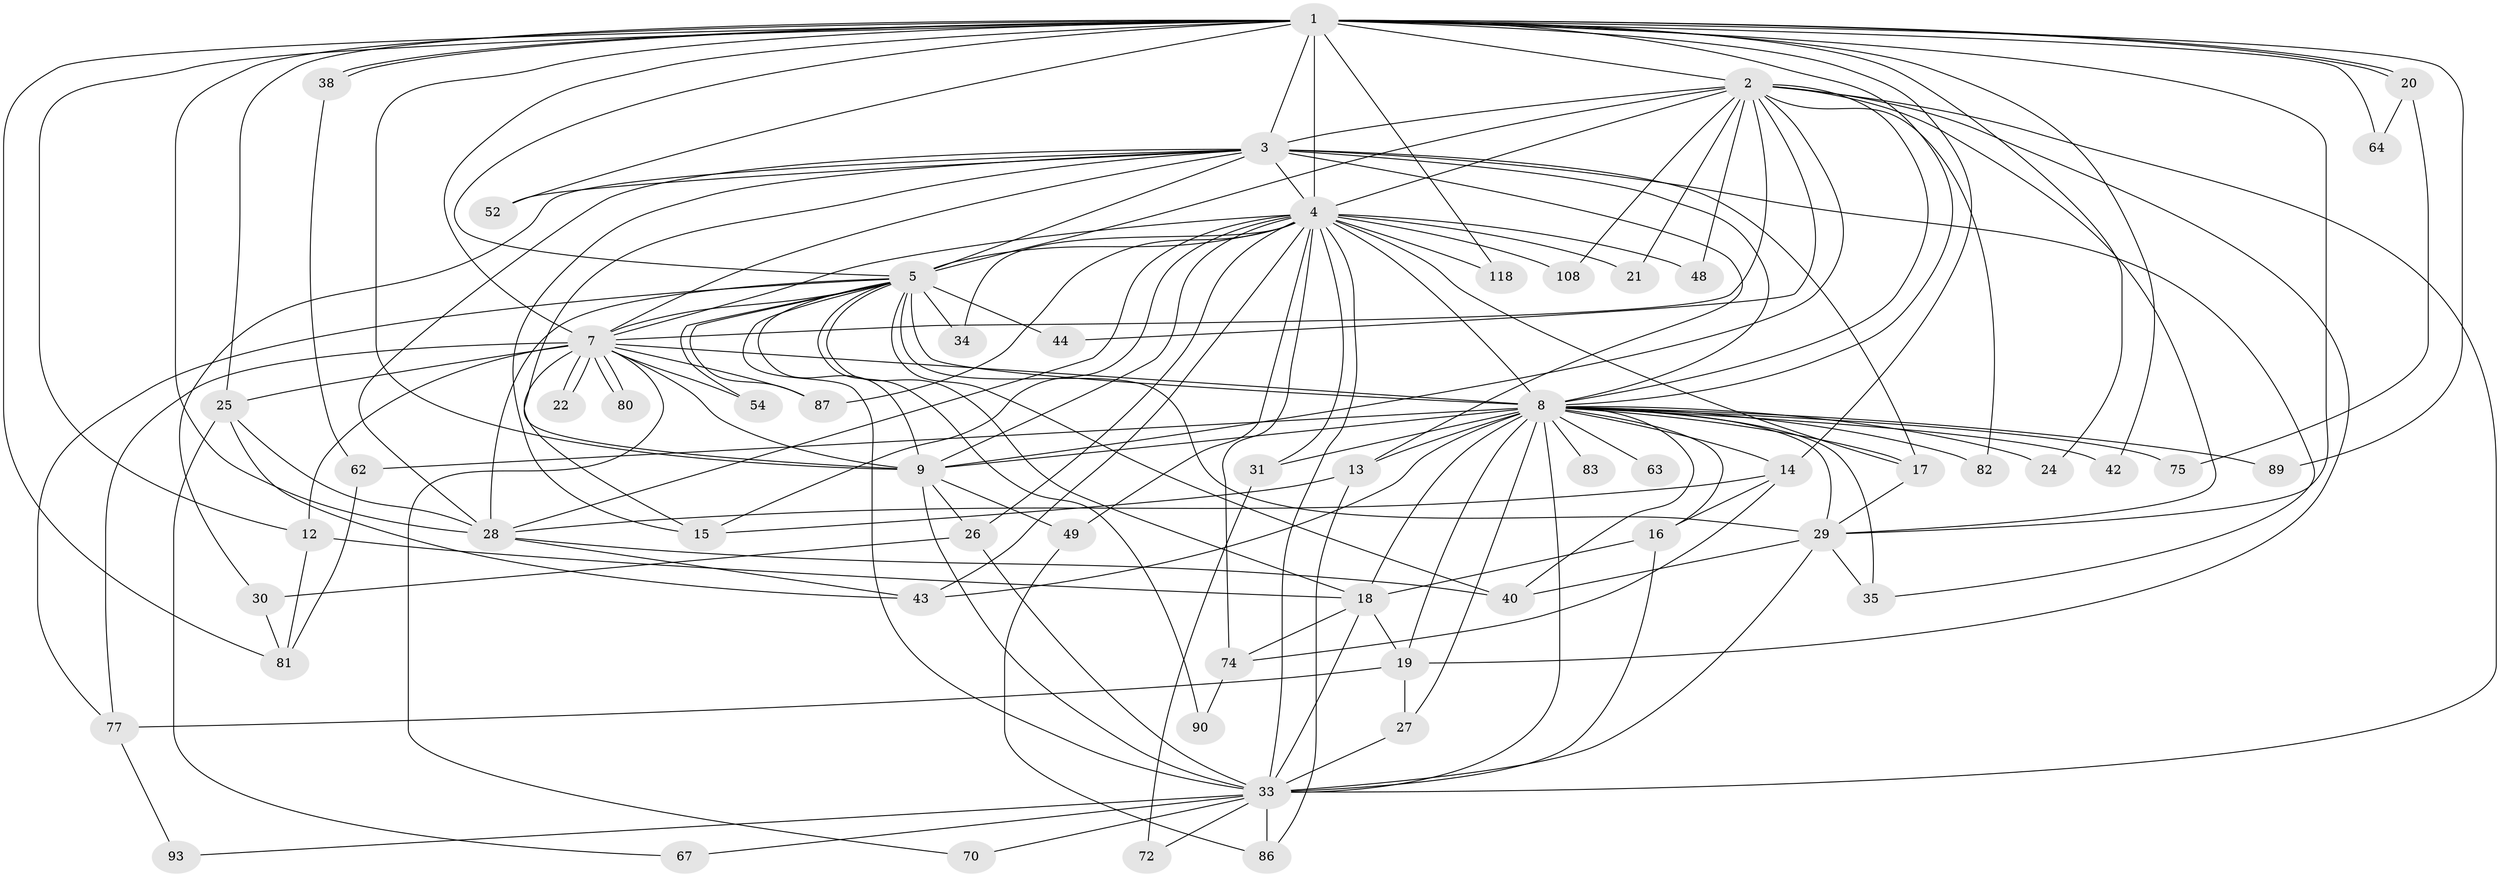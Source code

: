 // original degree distribution, {29: 0.00847457627118644, 19: 0.00847457627118644, 18: 0.01694915254237288, 16: 0.00847457627118644, 28: 0.00847457627118644, 24: 0.00847457627118644, 21: 0.00847457627118644, 13: 0.00847457627118644, 22: 0.00847457627118644, 6: 0.025423728813559324, 4: 0.11864406779661017, 5: 0.05084745762711865, 2: 0.5254237288135594, 3: 0.1694915254237288, 10: 0.00847457627118644, 9: 0.00847457627118644, 7: 0.00847457627118644}
// Generated by graph-tools (version 1.1) at 2025/13/03/09/25 04:13:59]
// undirected, 59 vertices, 160 edges
graph export_dot {
graph [start="1"]
  node [color=gray90,style=filled];
  1;
  2;
  3;
  4 [super="+6"];
  5 [super="+84+23+100+103+97+114+46+79+61"];
  7;
  8 [super="+10+51+56+37+85+66"];
  9;
  12;
  13;
  14 [super="+76"];
  15 [super="+39+96"];
  16 [super="+113"];
  17;
  18 [super="+32+36+59"];
  19;
  20;
  21;
  22;
  24;
  25 [super="+57"];
  26;
  27;
  28 [super="+69+65"];
  29 [super="+102+53+68"];
  30;
  31;
  33 [super="+41"];
  34;
  35;
  38;
  40 [super="+45"];
  42;
  43 [super="+73"];
  44;
  48;
  49 [super="+117"];
  52;
  54;
  62;
  63;
  64;
  67;
  70;
  72;
  74 [super="+78"];
  75;
  77;
  80;
  81 [super="+98+115"];
  82;
  83;
  86;
  87 [super="+105"];
  89;
  90;
  93;
  108;
  118;
  1 -- 2;
  1 -- 3;
  1 -- 4 [weight=3];
  1 -- 5 [weight=2];
  1 -- 7;
  1 -- 8 [weight=3];
  1 -- 9;
  1 -- 12;
  1 -- 14;
  1 -- 20;
  1 -- 20;
  1 -- 24;
  1 -- 25;
  1 -- 28 [weight=2];
  1 -- 29;
  1 -- 38;
  1 -- 38;
  1 -- 42;
  1 -- 52;
  1 -- 64;
  1 -- 89;
  1 -- 118;
  1 -- 81;
  2 -- 3;
  2 -- 4 [weight=2];
  2 -- 5 [weight=2];
  2 -- 7;
  2 -- 8 [weight=2];
  2 -- 9;
  2 -- 19;
  2 -- 21;
  2 -- 29 [weight=2];
  2 -- 44;
  2 -- 48;
  2 -- 82;
  2 -- 108;
  2 -- 33;
  3 -- 4 [weight=2];
  3 -- 5;
  3 -- 7;
  3 -- 8 [weight=4];
  3 -- 9;
  3 -- 13;
  3 -- 17;
  3 -- 30;
  3 -- 35;
  3 -- 52;
  3 -- 15;
  3 -- 28;
  4 -- 5 [weight=4];
  4 -- 7 [weight=2];
  4 -- 8 [weight=5];
  4 -- 9 [weight=3];
  4 -- 21;
  4 -- 43;
  4 -- 48;
  4 -- 118;
  4 -- 28;
  4 -- 74;
  4 -- 15;
  4 -- 17;
  4 -- 87;
  4 -- 26;
  4 -- 31;
  4 -- 33;
  4 -- 34;
  4 -- 108;
  4 -- 49;
  5 -- 7;
  5 -- 8 [weight=6];
  5 -- 9;
  5 -- 18;
  5 -- 34;
  5 -- 44;
  5 -- 54;
  5 -- 90;
  5 -- 87;
  5 -- 29;
  5 -- 28;
  5 -- 77;
  5 -- 40;
  5 -- 33;
  7 -- 8 [weight=5];
  7 -- 9;
  7 -- 12;
  7 -- 15;
  7 -- 22;
  7 -- 22;
  7 -- 25 [weight=2];
  7 -- 54;
  7 -- 70;
  7 -- 77;
  7 -- 80;
  7 -- 80;
  7 -- 87;
  8 -- 9 [weight=2];
  8 -- 13;
  8 -- 18;
  8 -- 27;
  8 -- 31;
  8 -- 83 [weight=2];
  8 -- 14;
  8 -- 16;
  8 -- 82;
  8 -- 19;
  8 -- 24;
  8 -- 89;
  8 -- 40;
  8 -- 42;
  8 -- 43;
  8 -- 63 [weight=2];
  8 -- 75;
  8 -- 29;
  8 -- 62;
  8 -- 17;
  8 -- 33 [weight=2];
  8 -- 35;
  9 -- 26;
  9 -- 49;
  9 -- 33;
  12 -- 18;
  12 -- 81;
  13 -- 86;
  13 -- 15;
  14 -- 16;
  14 -- 74;
  14 -- 28;
  16 -- 33;
  16 -- 18;
  17 -- 29;
  18 -- 19;
  18 -- 33;
  18 -- 74;
  19 -- 27;
  19 -- 77;
  20 -- 64;
  20 -- 75;
  25 -- 28;
  25 -- 43;
  25 -- 67;
  26 -- 30;
  26 -- 33;
  27 -- 33;
  28 -- 43;
  28 -- 40;
  29 -- 35;
  29 -- 40 [weight=2];
  29 -- 33;
  30 -- 81;
  31 -- 72;
  33 -- 70;
  33 -- 86;
  33 -- 93;
  33 -- 67;
  33 -- 72;
  38 -- 62;
  49 -- 86;
  62 -- 81;
  74 -- 90;
  77 -- 93;
}
